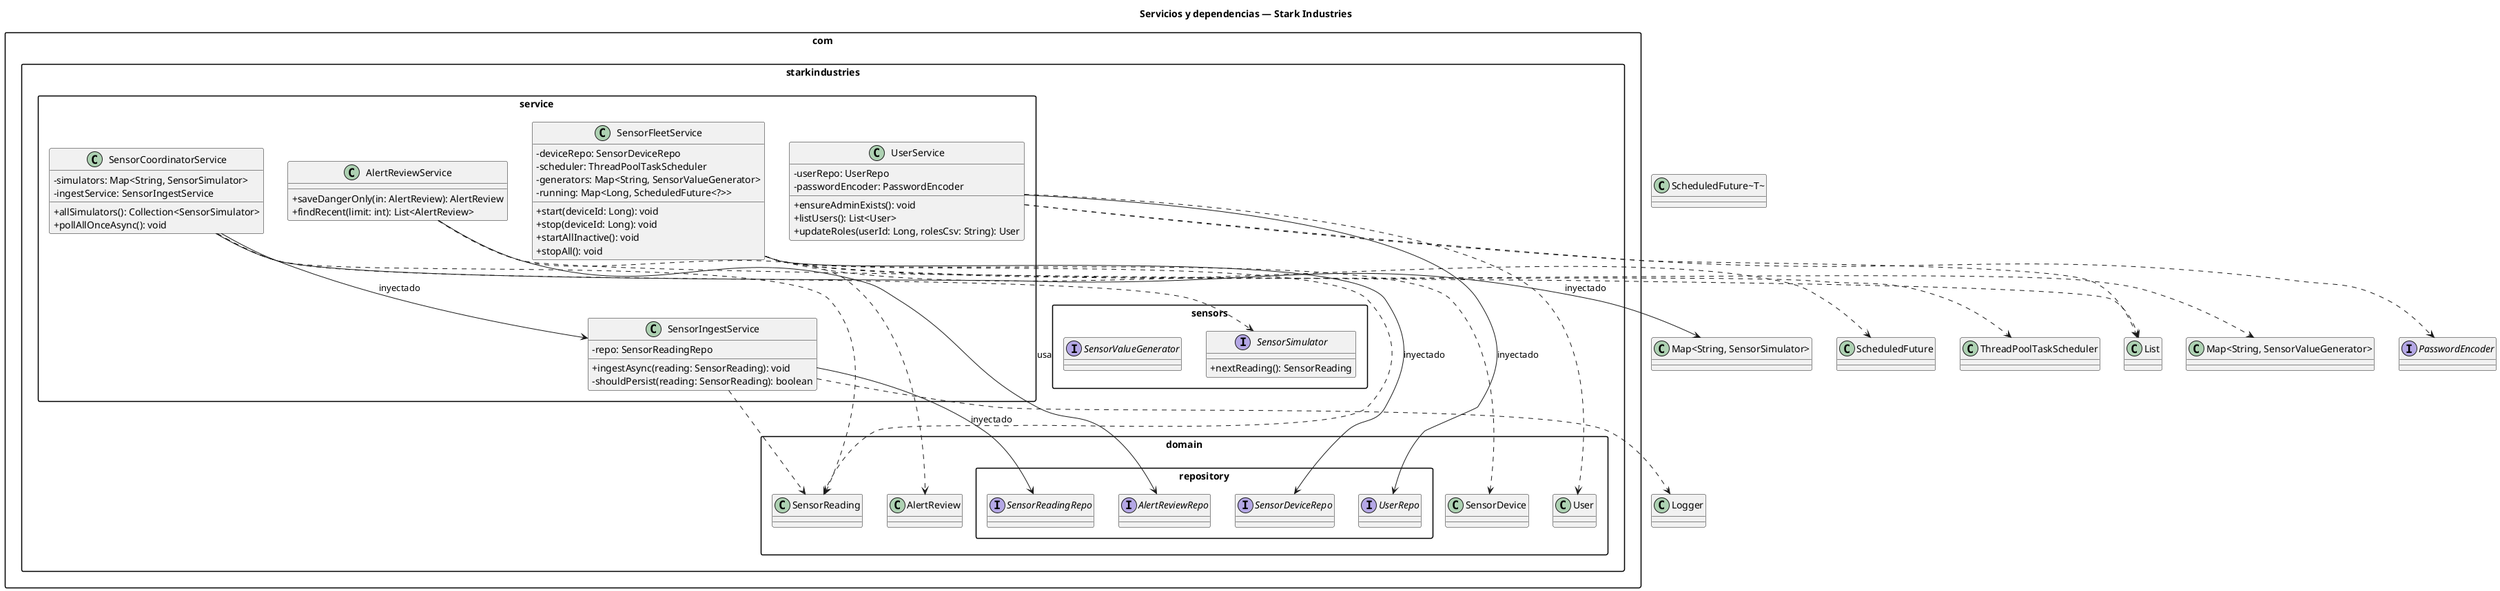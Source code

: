 @startuml
title Servicios y dependencias — Stark Industries

skinparam classAttributeIconSize 0
skinparam packageStyle rectangle
skinparam shadowing false

package "com.starkindustries.service" {
  class AlertReviewService {
    + saveDangerOnly(in: AlertReview): AlertReview
    + findRecent(limit: int): List<AlertReview>
  }

  class SensorCoordinatorService {
    - simulators: Map<String, SensorSimulator>
    - ingestService: SensorIngestService
    + allSimulators(): Collection<SensorSimulator>
    + pollAllOnceAsync(): void
  }

  class SensorFleetService {
    - deviceRepo: SensorDeviceRepo
    - scheduler: ThreadPoolTaskScheduler
    - generators: Map<String, SensorValueGenerator>
    - running: Map<Long, ScheduledFuture<?>>
    + start(deviceId: Long): void
    + stop(deviceId: Long): void
    + startAllInactive(): void
    + stopAll(): void
  }

  class SensorIngestService {
    - repo: SensorReadingRepo
    + ingestAsync(reading: SensorReading): void
    - shouldPersist(reading: SensorReading): boolean
  }

  class UserService {
    - userRepo: UserRepo
    - passwordEncoder: PasswordEncoder
    + ensureAdminExists(): void
    + listUsers(): List<User>
    + updateRoles(userId: Long, rolesCsv: String): User
  }
}

package "com.starkindustries.domain" {
  class AlertReview
  class SensorReading
  class SensorDevice
  class User
}

package "com.starkindustries.domain.repository" {
  interface AlertReviewRepo
  interface SensorReadingRepo
  interface SensorDeviceRepo
  interface UserRepo
}

package "com.starkindustries.sensors" {
  interface SensorSimulator {
    + nextReading(): SensorReading
  }
  interface SensorValueGenerator
}

' Infra utils (de Spring)
class ThreadPoolTaskScheduler
class ScheduledFuture~T~
interface PasswordEncoder

' --------------------
' Relaciones (inyecciones y usos)
' --------------------
AlertReviewService --> AlertReviewRepo : usa
AlertReviewService ..> AlertReview
AlertReviewService ..> List

SensorCoordinatorService --> SensorIngestService : inyectado
SensorCoordinatorService --> "Map<String, SensorSimulator>" : inyectado
SensorCoordinatorService ..> SensorSimulator
SensorCoordinatorService ..> SensorReading

SensorFleetService --> SensorDeviceRepo : inyectado
SensorFleetService ..> ThreadPoolTaskScheduler
SensorFleetService ..> "Map<String, SensorValueGenerator>"
SensorFleetService ..> ScheduledFuture
SensorFleetService ..> SensorDevice
SensorFleetService ..> SensorReading

SensorIngestService --> SensorReadingRepo : inyectado
SensorIngestService ..> SensorReading
SensorIngestService ..> Logger

UserService --> UserRepo : inyectado
UserService ..> PasswordEncoder
UserService ..> User
UserService ..> List

@enduml
